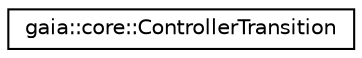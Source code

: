 digraph G
{
  edge [fontname="Helvetica",fontsize="10",labelfontname="Helvetica",labelfontsize="10"];
  node [fontname="Helvetica",fontsize="10",shape=record];
  rankdir=LR;
  Node1 [label="gaia::core::ControllerTransition",height=0.2,width=0.4,color="black", fillcolor="white", style="filled",URL="$db/d53/classgaia_1_1core_1_1_controller_transition.html",tooltip="This class enables automatic animations on layout changes in ViewGroup objects."];
}
